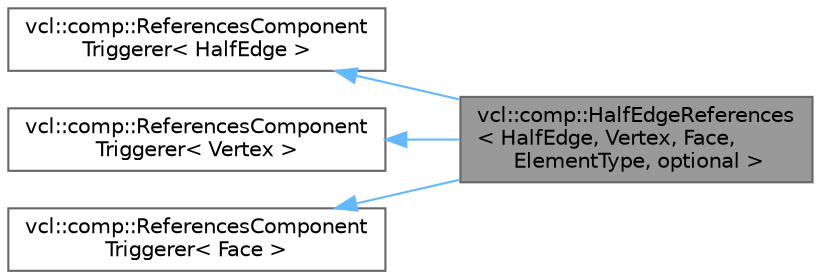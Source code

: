 digraph "vcl::comp::HalfEdgeReferences&lt; HalfEdge, Vertex, Face, ElementType, optional &gt;"
{
 // LATEX_PDF_SIZE
  bgcolor="transparent";
  edge [fontname=Helvetica,fontsize=10,labelfontname=Helvetica,labelfontsize=10];
  node [fontname=Helvetica,fontsize=10,shape=box,height=0.2,width=0.4];
  rankdir="LR";
  Node1 [label="vcl::comp::HalfEdgeReferences\l\< HalfEdge, Vertex, Face,\l ElementType, optional \>",height=0.2,width=0.4,color="gray40", fillcolor="grey60", style="filled", fontcolor="black",tooltip=" "];
  Node2 -> Node1 [dir="back",color="steelblue1",style="solid"];
  Node2 [label="vcl::comp::ReferencesComponent\lTriggerer\< HalfEdge \>",height=0.2,width=0.4,color="gray40", fillcolor="white", style="filled",URL="$classvcl_1_1comp_1_1ReferencesComponentTriggerer.html",tooltip=" "];
  Node3 -> Node1 [dir="back",color="steelblue1",style="solid"];
  Node3 [label="vcl::comp::ReferencesComponent\lTriggerer\< Vertex \>",height=0.2,width=0.4,color="gray40", fillcolor="white", style="filled",URL="$classvcl_1_1comp_1_1ReferencesComponentTriggerer.html",tooltip=" "];
  Node4 -> Node1 [dir="back",color="steelblue1",style="solid"];
  Node4 [label="vcl::comp::ReferencesComponent\lTriggerer\< Face \>",height=0.2,width=0.4,color="gray40", fillcolor="white", style="filled",URL="$classvcl_1_1comp_1_1ReferencesComponentTriggerer.html",tooltip=" "];
}
